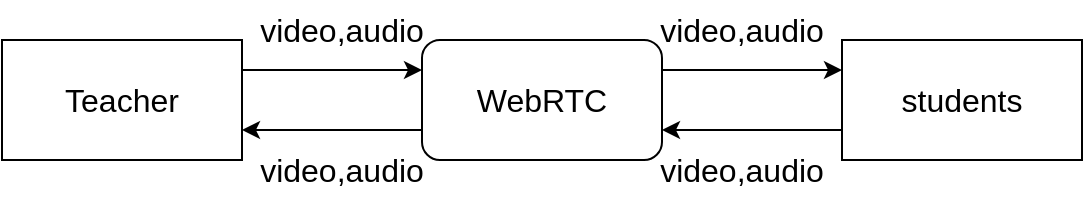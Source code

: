 <mxfile version="18.0.3" type="github">
  <diagram id="aYh7AivPlm6BtyjiQzOn" name="Page-1">
    <mxGraphModel dx="868" dy="482" grid="1" gridSize="10" guides="1" tooltips="1" connect="1" arrows="1" fold="1" page="1" pageScale="1" pageWidth="827" pageHeight="1169" math="0" shadow="0">
      <root>
        <mxCell id="0" />
        <mxCell id="1" parent="0" />
        <mxCell id="6W1pRGpgZ7paX0P09RJx-6" style="edgeStyle=orthogonalEdgeStyle;rounded=0;orthogonalLoop=1;jettySize=auto;html=1;exitX=1;exitY=0.25;exitDx=0;exitDy=0;entryX=0;entryY=0.25;entryDx=0;entryDy=0;fontSize=16;" edge="1" parent="1" source="6W1pRGpgZ7paX0P09RJx-1" target="6W1pRGpgZ7paX0P09RJx-3">
          <mxGeometry relative="1" as="geometry" />
        </mxCell>
        <mxCell id="6W1pRGpgZ7paX0P09RJx-1" value="&lt;p style=&quot;line-height: 1.2;&quot;&gt;&lt;font style=&quot;font-size: 16px;&quot;&gt;Teacher&lt;/font&gt;&lt;/p&gt;" style="rounded=0;whiteSpace=wrap;html=1;" vertex="1" parent="1">
          <mxGeometry x="190" y="140" width="120" height="60" as="geometry" />
        </mxCell>
        <mxCell id="6W1pRGpgZ7paX0P09RJx-8" style="edgeStyle=orthogonalEdgeStyle;rounded=0;orthogonalLoop=1;jettySize=auto;html=1;exitX=0;exitY=0.75;exitDx=0;exitDy=0;entryX=1;entryY=0.75;entryDx=0;entryDy=0;fontSize=16;" edge="1" parent="1" source="6W1pRGpgZ7paX0P09RJx-2" target="6W1pRGpgZ7paX0P09RJx-3">
          <mxGeometry relative="1" as="geometry" />
        </mxCell>
        <mxCell id="6W1pRGpgZ7paX0P09RJx-2" value="&lt;p style=&quot;line-height: 1.2;&quot;&gt;&lt;font style=&quot;font-size: 16px;&quot;&gt;students&lt;/font&gt;&lt;/p&gt;" style="rounded=0;whiteSpace=wrap;html=1;" vertex="1" parent="1">
          <mxGeometry x="610" y="140" width="120" height="60" as="geometry" />
        </mxCell>
        <mxCell id="6W1pRGpgZ7paX0P09RJx-7" style="edgeStyle=orthogonalEdgeStyle;rounded=0;orthogonalLoop=1;jettySize=auto;html=1;exitX=1;exitY=0.25;exitDx=0;exitDy=0;entryX=0;entryY=0.25;entryDx=0;entryDy=0;fontSize=16;" edge="1" parent="1" source="6W1pRGpgZ7paX0P09RJx-3" target="6W1pRGpgZ7paX0P09RJx-2">
          <mxGeometry relative="1" as="geometry" />
        </mxCell>
        <mxCell id="6W1pRGpgZ7paX0P09RJx-9" style="edgeStyle=orthogonalEdgeStyle;rounded=0;orthogonalLoop=1;jettySize=auto;html=1;exitX=0;exitY=0.75;exitDx=0;exitDy=0;entryX=1;entryY=0.75;entryDx=0;entryDy=0;fontSize=16;" edge="1" parent="1" source="6W1pRGpgZ7paX0P09RJx-3" target="6W1pRGpgZ7paX0P09RJx-1">
          <mxGeometry relative="1" as="geometry" />
        </mxCell>
        <mxCell id="6W1pRGpgZ7paX0P09RJx-3" value="WebRTC" style="rounded=1;whiteSpace=wrap;html=1;fontSize=16;" vertex="1" parent="1">
          <mxGeometry x="400" y="140" width="120" height="60" as="geometry" />
        </mxCell>
        <mxCell id="6W1pRGpgZ7paX0P09RJx-10" value="video,audio" style="text;html=1;strokeColor=none;fillColor=none;align=center;verticalAlign=middle;whiteSpace=wrap;rounded=0;fontSize=16;" vertex="1" parent="1">
          <mxGeometry x="330" y="120" width="60" height="30" as="geometry" />
        </mxCell>
        <mxCell id="6W1pRGpgZ7paX0P09RJx-11" value="video,audio" style="text;html=1;strokeColor=none;fillColor=none;align=center;verticalAlign=middle;whiteSpace=wrap;rounded=0;fontSize=16;" vertex="1" parent="1">
          <mxGeometry x="530" y="120" width="60" height="30" as="geometry" />
        </mxCell>
        <mxCell id="6W1pRGpgZ7paX0P09RJx-12" value="video,audio" style="text;html=1;strokeColor=none;fillColor=none;align=center;verticalAlign=middle;whiteSpace=wrap;rounded=0;fontSize=16;" vertex="1" parent="1">
          <mxGeometry x="530" y="190" width="60" height="30" as="geometry" />
        </mxCell>
        <mxCell id="6W1pRGpgZ7paX0P09RJx-13" value="video,audio" style="text;html=1;strokeColor=none;fillColor=none;align=center;verticalAlign=middle;whiteSpace=wrap;rounded=0;fontSize=16;" vertex="1" parent="1">
          <mxGeometry x="330" y="190" width="60" height="30" as="geometry" />
        </mxCell>
      </root>
    </mxGraphModel>
  </diagram>
</mxfile>
